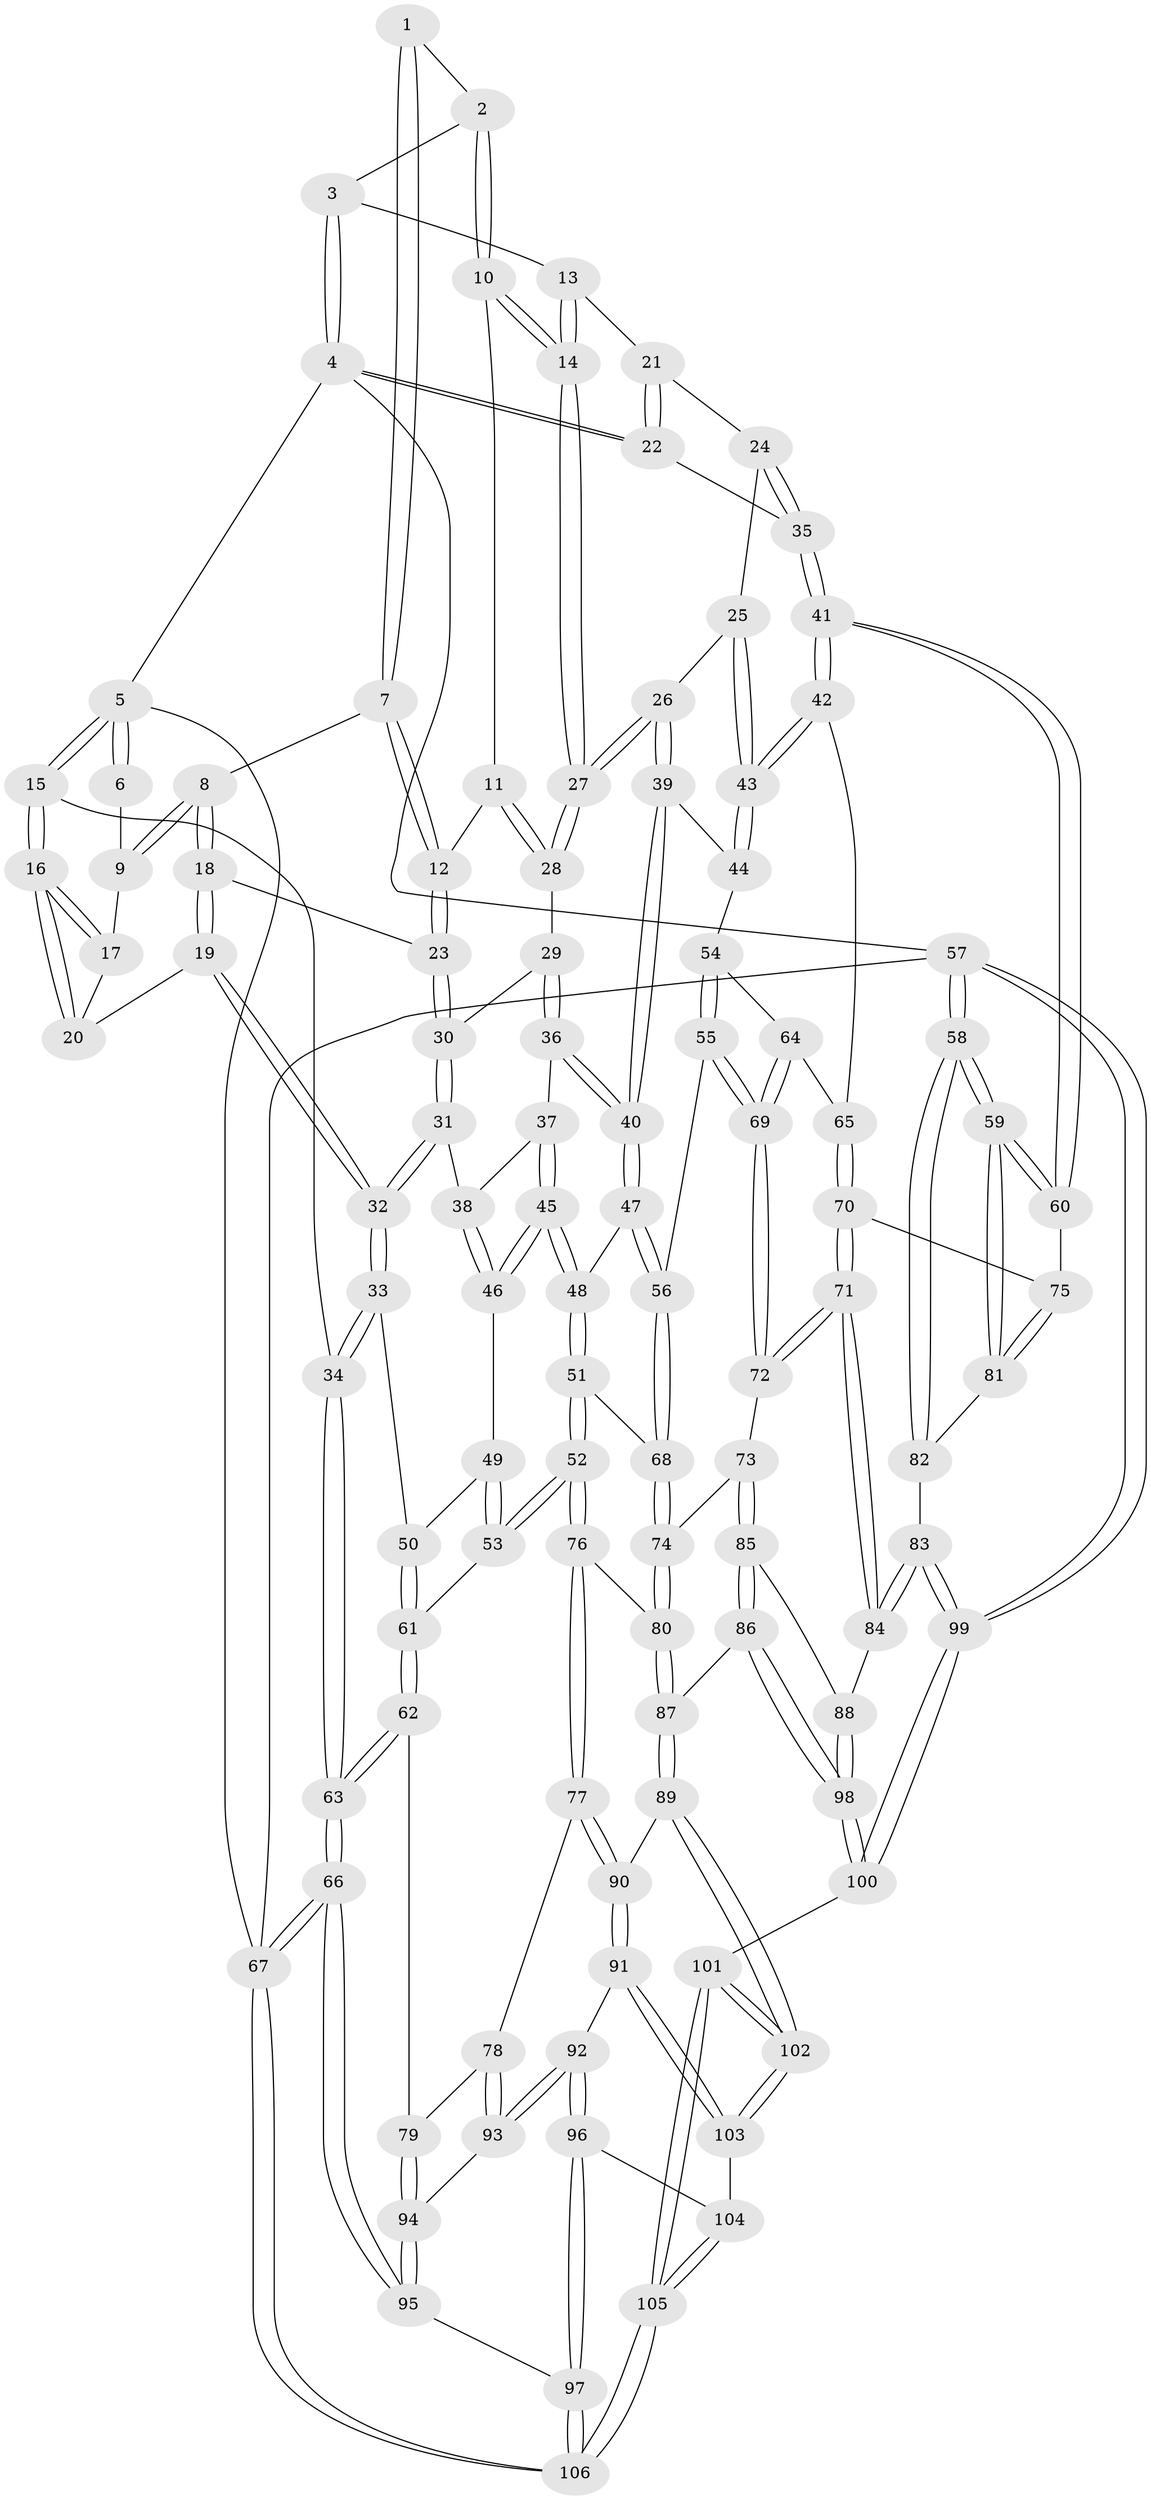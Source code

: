 // Generated by graph-tools (version 1.1) at 2025/27/03/15/25 16:27:57]
// undirected, 106 vertices, 262 edges
graph export_dot {
graph [start="1"]
  node [color=gray90,style=filled];
  1 [pos="+0.2970505825552544+0"];
  2 [pos="+0.6846678381879596+0"];
  3 [pos="+0.6861805575815563+0"];
  4 [pos="+1+0"];
  5 [pos="+0+0"];
  6 [pos="+0.293081657480483+0"];
  7 [pos="+0.3420301699327418+0"];
  8 [pos="+0.30984070970337413+0.10478323531696267"];
  9 [pos="+0.18356705799016498+0.07701092210029617"];
  10 [pos="+0.5766140043698952+0.07738096263072877"];
  11 [pos="+0.5042008753216489+0.11707750655110723"];
  12 [pos="+0.46831126357737135+0.1132062538308809"];
  13 [pos="+0.7978652401031028+0.04803166623513025"];
  14 [pos="+0.6721809677235706+0.1865316516510313"];
  15 [pos="+0+0"];
  16 [pos="+0+0"];
  17 [pos="+0.18294621587388346+0.07785833112765594"];
  18 [pos="+0.31132886178893016+0.11481721347683936"];
  19 [pos="+0.18157934455453492+0.18211413195028395"];
  20 [pos="+0.17754316529160227+0.1660578653173691"];
  21 [pos="+0.8312793343869278+0.07923994219125179"];
  22 [pos="+1+0.08449981454574325"];
  23 [pos="+0.3672044266032613+0.1868927339676603"];
  24 [pos="+0.8312723797097802+0.24718707790238134"];
  25 [pos="+0.8001775711045406+0.274303511000702"];
  26 [pos="+0.7018196537133498+0.3154774725910231"];
  27 [pos="+0.7011548861512199+0.31436785157002545"];
  28 [pos="+0.5193583482454913+0.22785476836115268"];
  29 [pos="+0.4569481591446258+0.2887799419258749"];
  30 [pos="+0.3573179338441189+0.2231386610562715"];
  31 [pos="+0.20482056623224554+0.33303861582910144"];
  32 [pos="+0.17243915324022724+0.33159541546201615"];
  33 [pos="+0.09254510492593786+0.3712820542604735"];
  34 [pos="+0+0.3274265983621545"];
  35 [pos="+1+0.21576457427576295"];
  36 [pos="+0.47338070781709957+0.389080260781324"];
  37 [pos="+0.4103742874248346+0.41163524012769276"];
  38 [pos="+0.27031468231424405+0.37579815309272757"];
  39 [pos="+0.6866113101024088+0.3690650291805779"];
  40 [pos="+0.5830511838043332+0.43105715793426197"];
  41 [pos="+1+0.48505295778099666"];
  42 [pos="+1+0.4902511070785491"];
  43 [pos="+0.9936558114961274+0.46122808240052976"];
  44 [pos="+0.751594901812495+0.4429131462313726"];
  45 [pos="+0.3892986392225947+0.5536746405600697"];
  46 [pos="+0.3037273562386131+0.49572166290093134"];
  47 [pos="+0.5600481959951643+0.5579167128008711"];
  48 [pos="+0.393765224490568+0.5708441147020856"];
  49 [pos="+0.2811512259983731+0.5281492480404801"];
  50 [pos="+0.10389351745198047+0.4082666658660946"];
  51 [pos="+0.3470209820560094+0.6479912867214431"];
  52 [pos="+0.29454175369061486+0.6843069410285904"];
  53 [pos="+0.24610461970461966+0.6301079334096193"];
  54 [pos="+0.761787366468+0.5100157000266677"];
  55 [pos="+0.6123815511899833+0.6155791044221314"];
  56 [pos="+0.565587931399316+0.5712731094452742"];
  57 [pos="+1+1"];
  58 [pos="+1+0.9065908301104317"];
  59 [pos="+1+0.8414344899007518"];
  60 [pos="+1+0.5163635711891013"];
  61 [pos="+0.14441786128612413+0.5628664871429813"];
  62 [pos="+0+0.7435492077495576"];
  63 [pos="+0+0.7624685561251575"];
  64 [pos="+0.7983831083116326+0.5974795388951638"];
  65 [pos="+0.8523191656304139+0.6156342864523336"];
  66 [pos="+0+0.9825252090329092"];
  67 [pos="+0+1"];
  68 [pos="+0.4829652716731036+0.6872968684918352"];
  69 [pos="+0.6653902155199412+0.6926726802629497"];
  70 [pos="+0.8628722280430504+0.6887838586758719"];
  71 [pos="+0.7135459755157433+0.7968198162168018"];
  72 [pos="+0.665077388577804+0.7093752506355243"];
  73 [pos="+0.5299847000990556+0.7591649718732515"];
  74 [pos="+0.4943844819980166+0.7211924372167059"];
  75 [pos="+0.9147431722685956+0.7482400219924522"];
  76 [pos="+0.2906007977892112+0.7110568021165921"];
  77 [pos="+0.2840030530112219+0.7212549941788301"];
  78 [pos="+0.2317793698949949+0.7618980731824044"];
  79 [pos="+0.025218504917994024+0.7583711231468158"];
  80 [pos="+0.39656434057368484+0.7708612337573869"];
  81 [pos="+0.9228902033891522+0.8028623338609038"];
  82 [pos="+0.8540189787115511+0.8801728657469663"];
  83 [pos="+0.8236565112212098+0.9127259535304845"];
  84 [pos="+0.7178555141048854+0.8195156213548923"];
  85 [pos="+0.5077202314807961+0.8318889827781737"];
  86 [pos="+0.47634507349682914+0.8610591527850923"];
  87 [pos="+0.46596548874499927+0.8609393429627182"];
  88 [pos="+0.6517056267013484+0.8605720530131368"];
  89 [pos="+0.42151097260382187+0.8889990575821499"];
  90 [pos="+0.3465896232079782+0.8809768150072849"];
  91 [pos="+0.31633197189527335+0.9118289346732364"];
  92 [pos="+0.23023636502394693+0.8901148108559591"];
  93 [pos="+0.21934553978670301+0.8377374917156196"];
  94 [pos="+0.10838682237145619+0.8840864156972911"];
  95 [pos="+0.11359566945979893+0.9381216821233089"];
  96 [pos="+0.21104763368995375+0.9285188117473647"];
  97 [pos="+0.1312134763673503+0.957105257920904"];
  98 [pos="+0.5667305438514582+1"];
  99 [pos="+0.9013991665701047+1"];
  100 [pos="+0.5779879058187487+1"];
  101 [pos="+0.42137893353213035+1"];
  102 [pos="+0.38906080166229956+1"];
  103 [pos="+0.31761725000895397+0.9441814347164172"];
  104 [pos="+0.2454309056030499+0.9800085237923654"];
  105 [pos="+0.25927726687921+1"];
  106 [pos="+0.1263206181287504+1"];
  1 -- 2;
  1 -- 7;
  1 -- 7;
  2 -- 3;
  2 -- 10;
  2 -- 10;
  3 -- 4;
  3 -- 4;
  3 -- 13;
  4 -- 5;
  4 -- 22;
  4 -- 22;
  4 -- 57;
  5 -- 6;
  5 -- 6;
  5 -- 15;
  5 -- 15;
  5 -- 67;
  6 -- 9;
  7 -- 8;
  7 -- 12;
  7 -- 12;
  8 -- 9;
  8 -- 9;
  8 -- 18;
  8 -- 18;
  9 -- 17;
  10 -- 11;
  10 -- 14;
  10 -- 14;
  11 -- 12;
  11 -- 28;
  11 -- 28;
  12 -- 23;
  12 -- 23;
  13 -- 14;
  13 -- 14;
  13 -- 21;
  14 -- 27;
  14 -- 27;
  15 -- 16;
  15 -- 16;
  15 -- 34;
  16 -- 17;
  16 -- 17;
  16 -- 20;
  16 -- 20;
  17 -- 20;
  18 -- 19;
  18 -- 19;
  18 -- 23;
  19 -- 20;
  19 -- 32;
  19 -- 32;
  21 -- 22;
  21 -- 22;
  21 -- 24;
  22 -- 35;
  23 -- 30;
  23 -- 30;
  24 -- 25;
  24 -- 35;
  24 -- 35;
  25 -- 26;
  25 -- 43;
  25 -- 43;
  26 -- 27;
  26 -- 27;
  26 -- 39;
  26 -- 39;
  27 -- 28;
  27 -- 28;
  28 -- 29;
  29 -- 30;
  29 -- 36;
  29 -- 36;
  30 -- 31;
  30 -- 31;
  31 -- 32;
  31 -- 32;
  31 -- 38;
  32 -- 33;
  32 -- 33;
  33 -- 34;
  33 -- 34;
  33 -- 50;
  34 -- 63;
  34 -- 63;
  35 -- 41;
  35 -- 41;
  36 -- 37;
  36 -- 40;
  36 -- 40;
  37 -- 38;
  37 -- 45;
  37 -- 45;
  38 -- 46;
  38 -- 46;
  39 -- 40;
  39 -- 40;
  39 -- 44;
  40 -- 47;
  40 -- 47;
  41 -- 42;
  41 -- 42;
  41 -- 60;
  41 -- 60;
  42 -- 43;
  42 -- 43;
  42 -- 65;
  43 -- 44;
  43 -- 44;
  44 -- 54;
  45 -- 46;
  45 -- 46;
  45 -- 48;
  45 -- 48;
  46 -- 49;
  47 -- 48;
  47 -- 56;
  47 -- 56;
  48 -- 51;
  48 -- 51;
  49 -- 50;
  49 -- 53;
  49 -- 53;
  50 -- 61;
  50 -- 61;
  51 -- 52;
  51 -- 52;
  51 -- 68;
  52 -- 53;
  52 -- 53;
  52 -- 76;
  52 -- 76;
  53 -- 61;
  54 -- 55;
  54 -- 55;
  54 -- 64;
  55 -- 56;
  55 -- 69;
  55 -- 69;
  56 -- 68;
  56 -- 68;
  57 -- 58;
  57 -- 58;
  57 -- 99;
  57 -- 99;
  57 -- 67;
  58 -- 59;
  58 -- 59;
  58 -- 82;
  58 -- 82;
  59 -- 60;
  59 -- 60;
  59 -- 81;
  59 -- 81;
  60 -- 75;
  61 -- 62;
  61 -- 62;
  62 -- 63;
  62 -- 63;
  62 -- 79;
  63 -- 66;
  63 -- 66;
  64 -- 65;
  64 -- 69;
  64 -- 69;
  65 -- 70;
  65 -- 70;
  66 -- 67;
  66 -- 67;
  66 -- 95;
  66 -- 95;
  67 -- 106;
  67 -- 106;
  68 -- 74;
  68 -- 74;
  69 -- 72;
  69 -- 72;
  70 -- 71;
  70 -- 71;
  70 -- 75;
  71 -- 72;
  71 -- 72;
  71 -- 84;
  71 -- 84;
  72 -- 73;
  73 -- 74;
  73 -- 85;
  73 -- 85;
  74 -- 80;
  74 -- 80;
  75 -- 81;
  75 -- 81;
  76 -- 77;
  76 -- 77;
  76 -- 80;
  77 -- 78;
  77 -- 90;
  77 -- 90;
  78 -- 79;
  78 -- 93;
  78 -- 93;
  79 -- 94;
  79 -- 94;
  80 -- 87;
  80 -- 87;
  81 -- 82;
  82 -- 83;
  83 -- 84;
  83 -- 84;
  83 -- 99;
  83 -- 99;
  84 -- 88;
  85 -- 86;
  85 -- 86;
  85 -- 88;
  86 -- 87;
  86 -- 98;
  86 -- 98;
  87 -- 89;
  87 -- 89;
  88 -- 98;
  88 -- 98;
  89 -- 90;
  89 -- 102;
  89 -- 102;
  90 -- 91;
  90 -- 91;
  91 -- 92;
  91 -- 103;
  91 -- 103;
  92 -- 93;
  92 -- 93;
  92 -- 96;
  92 -- 96;
  93 -- 94;
  94 -- 95;
  94 -- 95;
  95 -- 97;
  96 -- 97;
  96 -- 97;
  96 -- 104;
  97 -- 106;
  97 -- 106;
  98 -- 100;
  98 -- 100;
  99 -- 100;
  99 -- 100;
  100 -- 101;
  101 -- 102;
  101 -- 102;
  101 -- 105;
  101 -- 105;
  102 -- 103;
  102 -- 103;
  103 -- 104;
  104 -- 105;
  104 -- 105;
  105 -- 106;
  105 -- 106;
}
